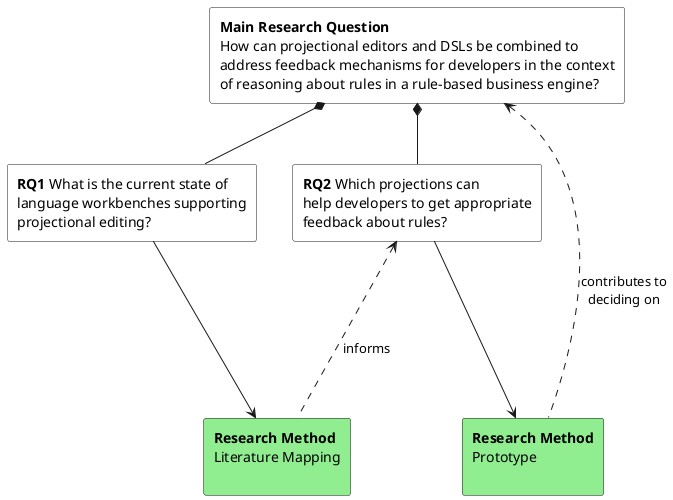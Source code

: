 @startuml
'skinparam linetype polyline

rectangle "<b>Main Research Question</b>\nHow can projectional editors and DSLs be combined to\naddress feedback mechanisms for developers in the context\nof reasoning about rules in a rule-based business engine?"  as MainQuestion #white
rectangle "<b>RQ1</b> What is the current state of\nlanguage workbenches supporting\nprojectional editing?" as RQ1 #white
rectangle "<b>RQ2</b> Which projections can\nhelp developers to get appropriate\nfeedback about rules?" as RQ2 #white
rectangle "<b>Research Method</b>\nLiterature Mapping\n" as RM1 #lightgreen
rectangle "<b>Research Method</b>\nPrototype\n" as RM2 #lightgreen

MainQuestion *-down- RQ1
MainQuestion *-down- RQ2

RQ1 -down-> RM1
RQ2 -down-> RM2

RQ1 -[hidden]right- RQ2

RM1 .up..> RQ2  : informs
RM2 ..up..> MainQuestion : contributes to\ndeciding on

@enduml
